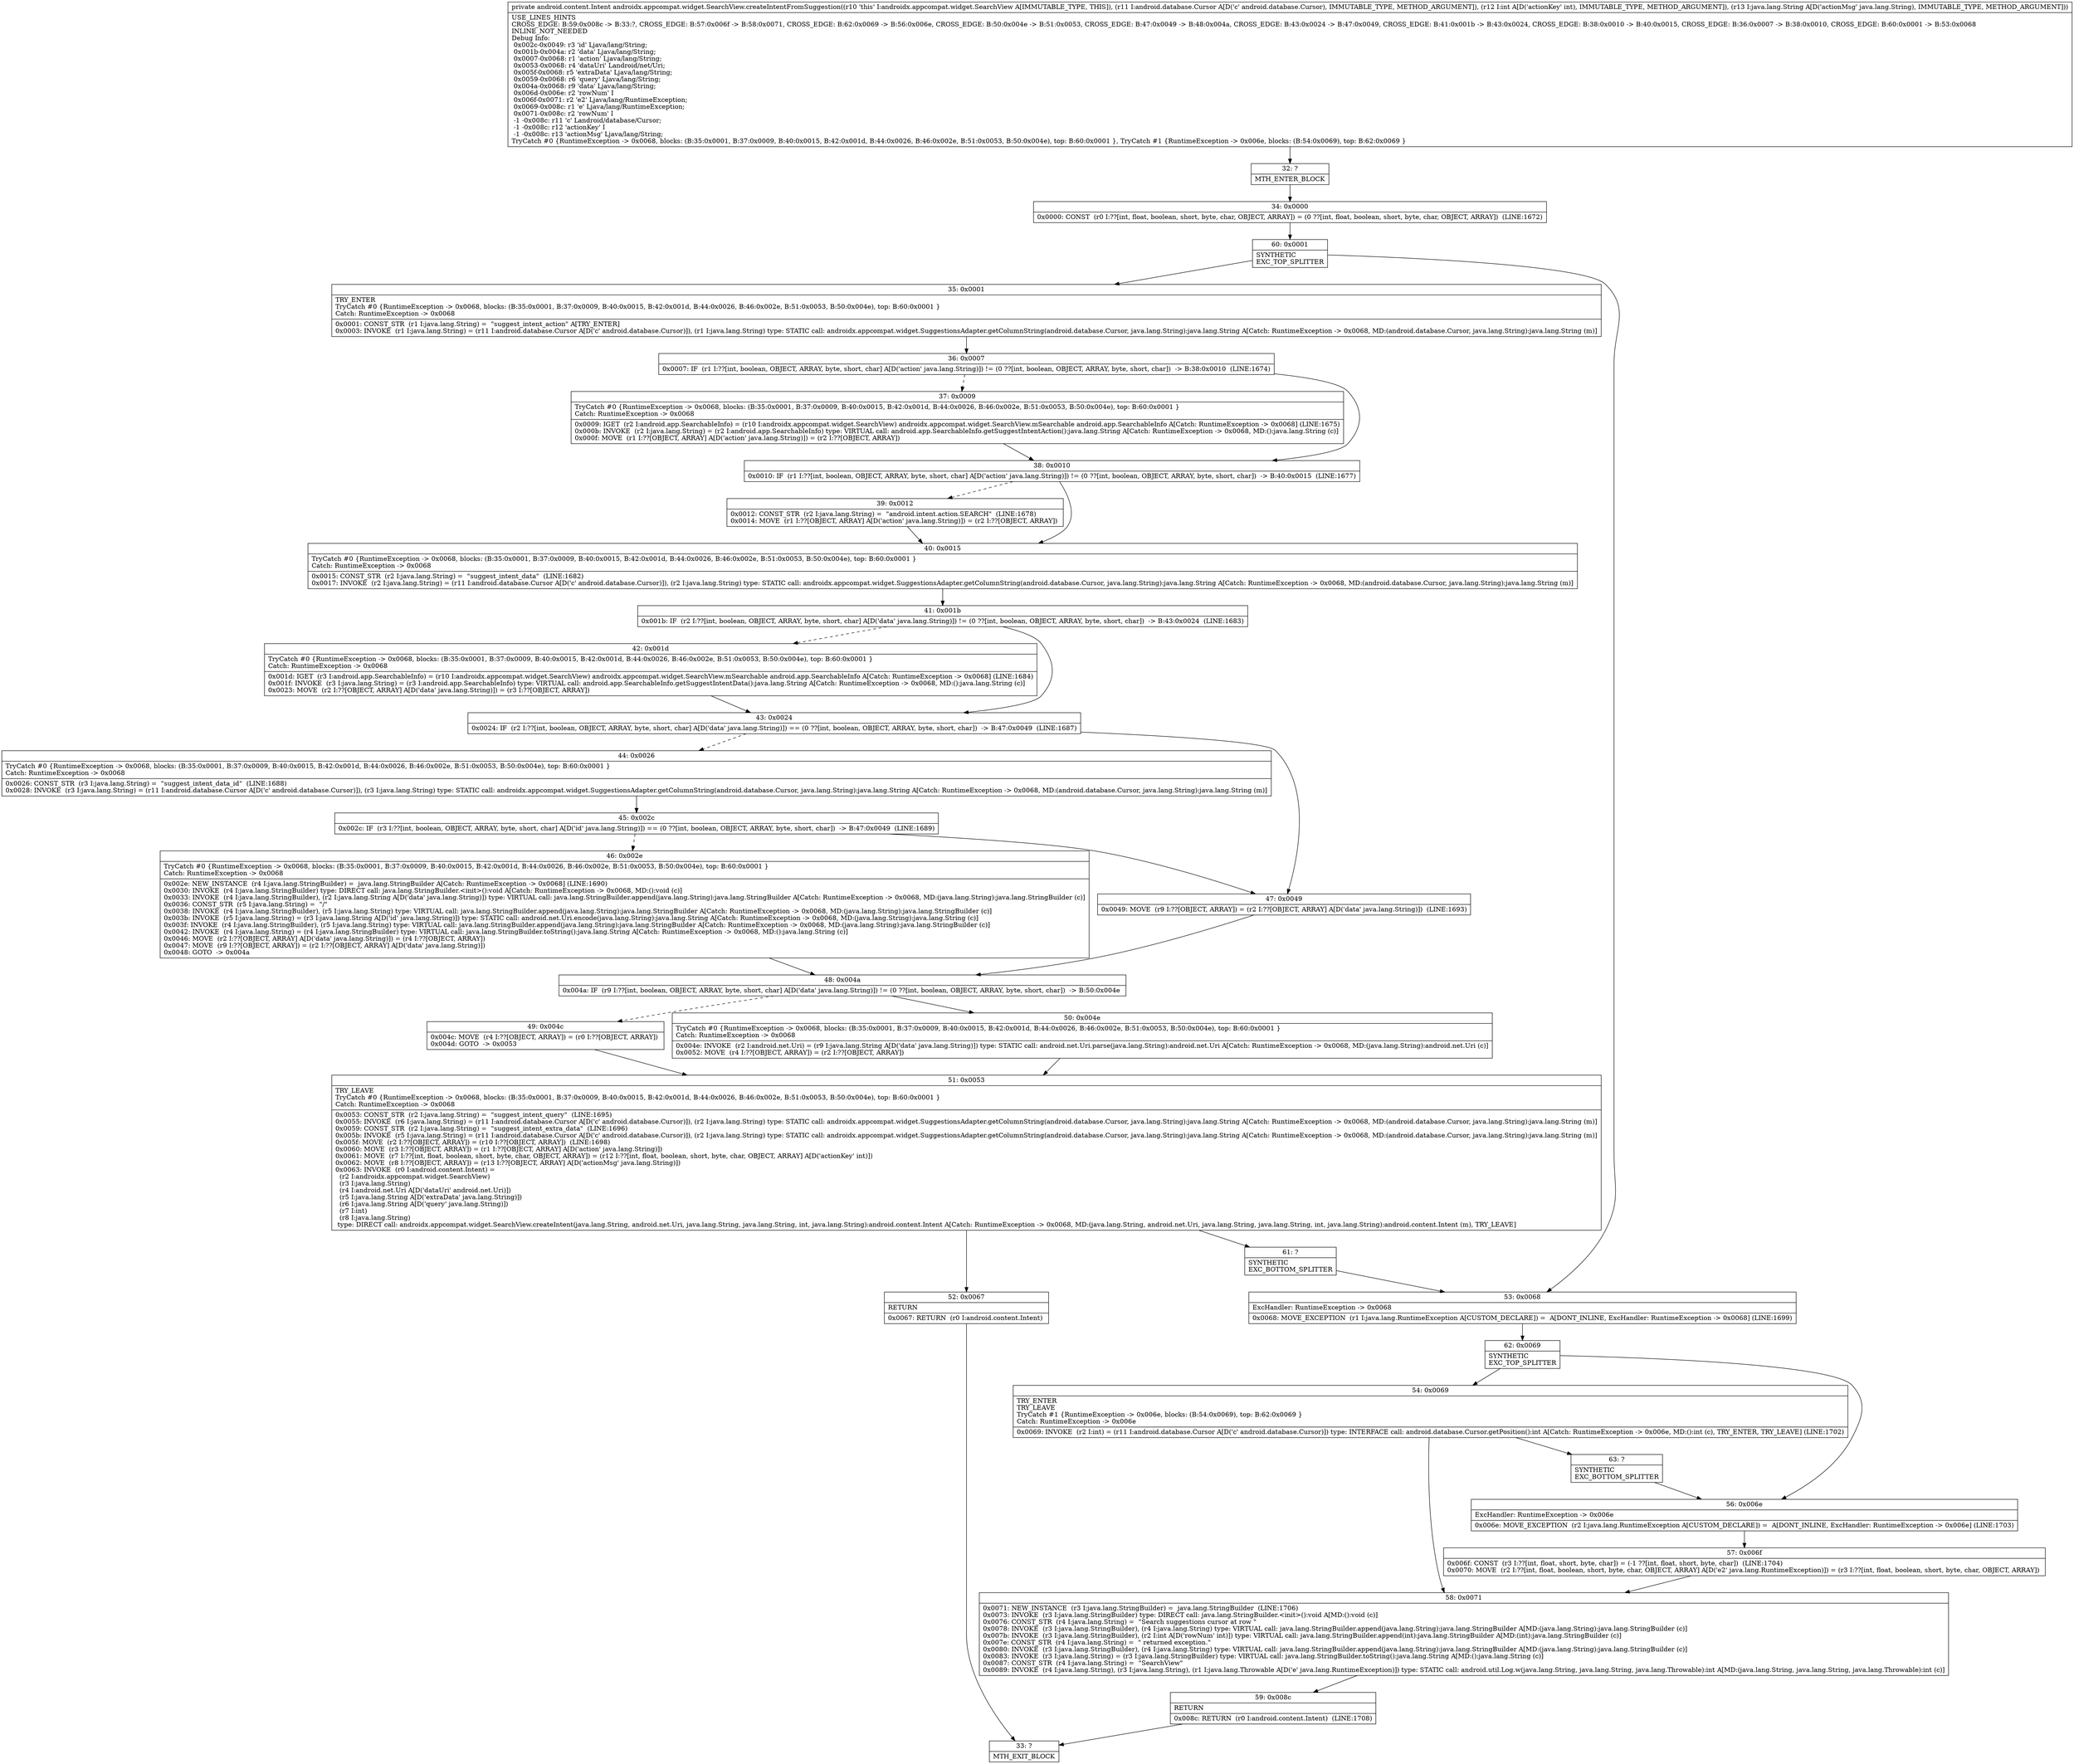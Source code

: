 digraph "CFG forandroidx.appcompat.widget.SearchView.createIntentFromSuggestion(Landroid\/database\/Cursor;ILjava\/lang\/String;)Landroid\/content\/Intent;" {
Node_32 [shape=record,label="{32\:\ ?|MTH_ENTER_BLOCK\l}"];
Node_34 [shape=record,label="{34\:\ 0x0000|0x0000: CONST  (r0 I:??[int, float, boolean, short, byte, char, OBJECT, ARRAY]) = (0 ??[int, float, boolean, short, byte, char, OBJECT, ARRAY])  (LINE:1672)\l}"];
Node_60 [shape=record,label="{60\:\ 0x0001|SYNTHETIC\lEXC_TOP_SPLITTER\l}"];
Node_35 [shape=record,label="{35\:\ 0x0001|TRY_ENTER\lTryCatch #0 \{RuntimeException \-\> 0x0068, blocks: (B:35:0x0001, B:37:0x0009, B:40:0x0015, B:42:0x001d, B:44:0x0026, B:46:0x002e, B:51:0x0053, B:50:0x004e), top: B:60:0x0001 \}\lCatch: RuntimeException \-\> 0x0068\l|0x0001: CONST_STR  (r1 I:java.lang.String) =  \"suggest_intent_action\" A[TRY_ENTER]\l0x0003: INVOKE  (r1 I:java.lang.String) = (r11 I:android.database.Cursor A[D('c' android.database.Cursor)]), (r1 I:java.lang.String) type: STATIC call: androidx.appcompat.widget.SuggestionsAdapter.getColumnString(android.database.Cursor, java.lang.String):java.lang.String A[Catch: RuntimeException \-\> 0x0068, MD:(android.database.Cursor, java.lang.String):java.lang.String (m)]\l}"];
Node_36 [shape=record,label="{36\:\ 0x0007|0x0007: IF  (r1 I:??[int, boolean, OBJECT, ARRAY, byte, short, char] A[D('action' java.lang.String)]) != (0 ??[int, boolean, OBJECT, ARRAY, byte, short, char])  \-\> B:38:0x0010  (LINE:1674)\l}"];
Node_37 [shape=record,label="{37\:\ 0x0009|TryCatch #0 \{RuntimeException \-\> 0x0068, blocks: (B:35:0x0001, B:37:0x0009, B:40:0x0015, B:42:0x001d, B:44:0x0026, B:46:0x002e, B:51:0x0053, B:50:0x004e), top: B:60:0x0001 \}\lCatch: RuntimeException \-\> 0x0068\l|0x0009: IGET  (r2 I:android.app.SearchableInfo) = (r10 I:androidx.appcompat.widget.SearchView) androidx.appcompat.widget.SearchView.mSearchable android.app.SearchableInfo A[Catch: RuntimeException \-\> 0x0068] (LINE:1675)\l0x000b: INVOKE  (r2 I:java.lang.String) = (r2 I:android.app.SearchableInfo) type: VIRTUAL call: android.app.SearchableInfo.getSuggestIntentAction():java.lang.String A[Catch: RuntimeException \-\> 0x0068, MD:():java.lang.String (c)]\l0x000f: MOVE  (r1 I:??[OBJECT, ARRAY] A[D('action' java.lang.String)]) = (r2 I:??[OBJECT, ARRAY]) \l}"];
Node_38 [shape=record,label="{38\:\ 0x0010|0x0010: IF  (r1 I:??[int, boolean, OBJECT, ARRAY, byte, short, char] A[D('action' java.lang.String)]) != (0 ??[int, boolean, OBJECT, ARRAY, byte, short, char])  \-\> B:40:0x0015  (LINE:1677)\l}"];
Node_39 [shape=record,label="{39\:\ 0x0012|0x0012: CONST_STR  (r2 I:java.lang.String) =  \"android.intent.action.SEARCH\"  (LINE:1678)\l0x0014: MOVE  (r1 I:??[OBJECT, ARRAY] A[D('action' java.lang.String)]) = (r2 I:??[OBJECT, ARRAY]) \l}"];
Node_40 [shape=record,label="{40\:\ 0x0015|TryCatch #0 \{RuntimeException \-\> 0x0068, blocks: (B:35:0x0001, B:37:0x0009, B:40:0x0015, B:42:0x001d, B:44:0x0026, B:46:0x002e, B:51:0x0053, B:50:0x004e), top: B:60:0x0001 \}\lCatch: RuntimeException \-\> 0x0068\l|0x0015: CONST_STR  (r2 I:java.lang.String) =  \"suggest_intent_data\"  (LINE:1682)\l0x0017: INVOKE  (r2 I:java.lang.String) = (r11 I:android.database.Cursor A[D('c' android.database.Cursor)]), (r2 I:java.lang.String) type: STATIC call: androidx.appcompat.widget.SuggestionsAdapter.getColumnString(android.database.Cursor, java.lang.String):java.lang.String A[Catch: RuntimeException \-\> 0x0068, MD:(android.database.Cursor, java.lang.String):java.lang.String (m)]\l}"];
Node_41 [shape=record,label="{41\:\ 0x001b|0x001b: IF  (r2 I:??[int, boolean, OBJECT, ARRAY, byte, short, char] A[D('data' java.lang.String)]) != (0 ??[int, boolean, OBJECT, ARRAY, byte, short, char])  \-\> B:43:0x0024  (LINE:1683)\l}"];
Node_42 [shape=record,label="{42\:\ 0x001d|TryCatch #0 \{RuntimeException \-\> 0x0068, blocks: (B:35:0x0001, B:37:0x0009, B:40:0x0015, B:42:0x001d, B:44:0x0026, B:46:0x002e, B:51:0x0053, B:50:0x004e), top: B:60:0x0001 \}\lCatch: RuntimeException \-\> 0x0068\l|0x001d: IGET  (r3 I:android.app.SearchableInfo) = (r10 I:androidx.appcompat.widget.SearchView) androidx.appcompat.widget.SearchView.mSearchable android.app.SearchableInfo A[Catch: RuntimeException \-\> 0x0068] (LINE:1684)\l0x001f: INVOKE  (r3 I:java.lang.String) = (r3 I:android.app.SearchableInfo) type: VIRTUAL call: android.app.SearchableInfo.getSuggestIntentData():java.lang.String A[Catch: RuntimeException \-\> 0x0068, MD:():java.lang.String (c)]\l0x0023: MOVE  (r2 I:??[OBJECT, ARRAY] A[D('data' java.lang.String)]) = (r3 I:??[OBJECT, ARRAY]) \l}"];
Node_43 [shape=record,label="{43\:\ 0x0024|0x0024: IF  (r2 I:??[int, boolean, OBJECT, ARRAY, byte, short, char] A[D('data' java.lang.String)]) == (0 ??[int, boolean, OBJECT, ARRAY, byte, short, char])  \-\> B:47:0x0049  (LINE:1687)\l}"];
Node_44 [shape=record,label="{44\:\ 0x0026|TryCatch #0 \{RuntimeException \-\> 0x0068, blocks: (B:35:0x0001, B:37:0x0009, B:40:0x0015, B:42:0x001d, B:44:0x0026, B:46:0x002e, B:51:0x0053, B:50:0x004e), top: B:60:0x0001 \}\lCatch: RuntimeException \-\> 0x0068\l|0x0026: CONST_STR  (r3 I:java.lang.String) =  \"suggest_intent_data_id\"  (LINE:1688)\l0x0028: INVOKE  (r3 I:java.lang.String) = (r11 I:android.database.Cursor A[D('c' android.database.Cursor)]), (r3 I:java.lang.String) type: STATIC call: androidx.appcompat.widget.SuggestionsAdapter.getColumnString(android.database.Cursor, java.lang.String):java.lang.String A[Catch: RuntimeException \-\> 0x0068, MD:(android.database.Cursor, java.lang.String):java.lang.String (m)]\l}"];
Node_45 [shape=record,label="{45\:\ 0x002c|0x002c: IF  (r3 I:??[int, boolean, OBJECT, ARRAY, byte, short, char] A[D('id' java.lang.String)]) == (0 ??[int, boolean, OBJECT, ARRAY, byte, short, char])  \-\> B:47:0x0049  (LINE:1689)\l}"];
Node_46 [shape=record,label="{46\:\ 0x002e|TryCatch #0 \{RuntimeException \-\> 0x0068, blocks: (B:35:0x0001, B:37:0x0009, B:40:0x0015, B:42:0x001d, B:44:0x0026, B:46:0x002e, B:51:0x0053, B:50:0x004e), top: B:60:0x0001 \}\lCatch: RuntimeException \-\> 0x0068\l|0x002e: NEW_INSTANCE  (r4 I:java.lang.StringBuilder) =  java.lang.StringBuilder A[Catch: RuntimeException \-\> 0x0068] (LINE:1690)\l0x0030: INVOKE  (r4 I:java.lang.StringBuilder) type: DIRECT call: java.lang.StringBuilder.\<init\>():void A[Catch: RuntimeException \-\> 0x0068, MD:():void (c)]\l0x0033: INVOKE  (r4 I:java.lang.StringBuilder), (r2 I:java.lang.String A[D('data' java.lang.String)]) type: VIRTUAL call: java.lang.StringBuilder.append(java.lang.String):java.lang.StringBuilder A[Catch: RuntimeException \-\> 0x0068, MD:(java.lang.String):java.lang.StringBuilder (c)]\l0x0036: CONST_STR  (r5 I:java.lang.String) =  \"\/\" \l0x0038: INVOKE  (r4 I:java.lang.StringBuilder), (r5 I:java.lang.String) type: VIRTUAL call: java.lang.StringBuilder.append(java.lang.String):java.lang.StringBuilder A[Catch: RuntimeException \-\> 0x0068, MD:(java.lang.String):java.lang.StringBuilder (c)]\l0x003b: INVOKE  (r5 I:java.lang.String) = (r3 I:java.lang.String A[D('id' java.lang.String)]) type: STATIC call: android.net.Uri.encode(java.lang.String):java.lang.String A[Catch: RuntimeException \-\> 0x0068, MD:(java.lang.String):java.lang.String (c)]\l0x003f: INVOKE  (r4 I:java.lang.StringBuilder), (r5 I:java.lang.String) type: VIRTUAL call: java.lang.StringBuilder.append(java.lang.String):java.lang.StringBuilder A[Catch: RuntimeException \-\> 0x0068, MD:(java.lang.String):java.lang.StringBuilder (c)]\l0x0042: INVOKE  (r4 I:java.lang.String) = (r4 I:java.lang.StringBuilder) type: VIRTUAL call: java.lang.StringBuilder.toString():java.lang.String A[Catch: RuntimeException \-\> 0x0068, MD:():java.lang.String (c)]\l0x0046: MOVE  (r2 I:??[OBJECT, ARRAY] A[D('data' java.lang.String)]) = (r4 I:??[OBJECT, ARRAY]) \l0x0047: MOVE  (r9 I:??[OBJECT, ARRAY]) = (r2 I:??[OBJECT, ARRAY] A[D('data' java.lang.String)]) \l0x0048: GOTO  \-\> 0x004a \l}"];
Node_48 [shape=record,label="{48\:\ 0x004a|0x004a: IF  (r9 I:??[int, boolean, OBJECT, ARRAY, byte, short, char] A[D('data' java.lang.String)]) != (0 ??[int, boolean, OBJECT, ARRAY, byte, short, char])  \-\> B:50:0x004e \l}"];
Node_49 [shape=record,label="{49\:\ 0x004c|0x004c: MOVE  (r4 I:??[OBJECT, ARRAY]) = (r0 I:??[OBJECT, ARRAY]) \l0x004d: GOTO  \-\> 0x0053 \l}"];
Node_51 [shape=record,label="{51\:\ 0x0053|TRY_LEAVE\lTryCatch #0 \{RuntimeException \-\> 0x0068, blocks: (B:35:0x0001, B:37:0x0009, B:40:0x0015, B:42:0x001d, B:44:0x0026, B:46:0x002e, B:51:0x0053, B:50:0x004e), top: B:60:0x0001 \}\lCatch: RuntimeException \-\> 0x0068\l|0x0053: CONST_STR  (r2 I:java.lang.String) =  \"suggest_intent_query\"  (LINE:1695)\l0x0055: INVOKE  (r6 I:java.lang.String) = (r11 I:android.database.Cursor A[D('c' android.database.Cursor)]), (r2 I:java.lang.String) type: STATIC call: androidx.appcompat.widget.SuggestionsAdapter.getColumnString(android.database.Cursor, java.lang.String):java.lang.String A[Catch: RuntimeException \-\> 0x0068, MD:(android.database.Cursor, java.lang.String):java.lang.String (m)]\l0x0059: CONST_STR  (r2 I:java.lang.String) =  \"suggest_intent_extra_data\"  (LINE:1696)\l0x005b: INVOKE  (r5 I:java.lang.String) = (r11 I:android.database.Cursor A[D('c' android.database.Cursor)]), (r2 I:java.lang.String) type: STATIC call: androidx.appcompat.widget.SuggestionsAdapter.getColumnString(android.database.Cursor, java.lang.String):java.lang.String A[Catch: RuntimeException \-\> 0x0068, MD:(android.database.Cursor, java.lang.String):java.lang.String (m)]\l0x005f: MOVE  (r2 I:??[OBJECT, ARRAY]) = (r10 I:??[OBJECT, ARRAY])  (LINE:1698)\l0x0060: MOVE  (r3 I:??[OBJECT, ARRAY]) = (r1 I:??[OBJECT, ARRAY] A[D('action' java.lang.String)]) \l0x0061: MOVE  (r7 I:??[int, float, boolean, short, byte, char, OBJECT, ARRAY]) = (r12 I:??[int, float, boolean, short, byte, char, OBJECT, ARRAY] A[D('actionKey' int)]) \l0x0062: MOVE  (r8 I:??[OBJECT, ARRAY]) = (r13 I:??[OBJECT, ARRAY] A[D('actionMsg' java.lang.String)]) \l0x0063: INVOKE  (r0 I:android.content.Intent) = \l  (r2 I:androidx.appcompat.widget.SearchView)\l  (r3 I:java.lang.String)\l  (r4 I:android.net.Uri A[D('dataUri' android.net.Uri)])\l  (r5 I:java.lang.String A[D('extraData' java.lang.String)])\l  (r6 I:java.lang.String A[D('query' java.lang.String)])\l  (r7 I:int)\l  (r8 I:java.lang.String)\l type: DIRECT call: androidx.appcompat.widget.SearchView.createIntent(java.lang.String, android.net.Uri, java.lang.String, java.lang.String, int, java.lang.String):android.content.Intent A[Catch: RuntimeException \-\> 0x0068, MD:(java.lang.String, android.net.Uri, java.lang.String, java.lang.String, int, java.lang.String):android.content.Intent (m), TRY_LEAVE]\l}"];
Node_52 [shape=record,label="{52\:\ 0x0067|RETURN\l|0x0067: RETURN  (r0 I:android.content.Intent) \l}"];
Node_33 [shape=record,label="{33\:\ ?|MTH_EXIT_BLOCK\l}"];
Node_61 [shape=record,label="{61\:\ ?|SYNTHETIC\lEXC_BOTTOM_SPLITTER\l}"];
Node_50 [shape=record,label="{50\:\ 0x004e|TryCatch #0 \{RuntimeException \-\> 0x0068, blocks: (B:35:0x0001, B:37:0x0009, B:40:0x0015, B:42:0x001d, B:44:0x0026, B:46:0x002e, B:51:0x0053, B:50:0x004e), top: B:60:0x0001 \}\lCatch: RuntimeException \-\> 0x0068\l|0x004e: INVOKE  (r2 I:android.net.Uri) = (r9 I:java.lang.String A[D('data' java.lang.String)]) type: STATIC call: android.net.Uri.parse(java.lang.String):android.net.Uri A[Catch: RuntimeException \-\> 0x0068, MD:(java.lang.String):android.net.Uri (c)]\l0x0052: MOVE  (r4 I:??[OBJECT, ARRAY]) = (r2 I:??[OBJECT, ARRAY]) \l}"];
Node_47 [shape=record,label="{47\:\ 0x0049|0x0049: MOVE  (r9 I:??[OBJECT, ARRAY]) = (r2 I:??[OBJECT, ARRAY] A[D('data' java.lang.String)])  (LINE:1693)\l}"];
Node_53 [shape=record,label="{53\:\ 0x0068|ExcHandler: RuntimeException \-\> 0x0068\l|0x0068: MOVE_EXCEPTION  (r1 I:java.lang.RuntimeException A[CUSTOM_DECLARE]) =  A[DONT_INLINE, ExcHandler: RuntimeException \-\> 0x0068] (LINE:1699)\l}"];
Node_62 [shape=record,label="{62\:\ 0x0069|SYNTHETIC\lEXC_TOP_SPLITTER\l}"];
Node_54 [shape=record,label="{54\:\ 0x0069|TRY_ENTER\lTRY_LEAVE\lTryCatch #1 \{RuntimeException \-\> 0x006e, blocks: (B:54:0x0069), top: B:62:0x0069 \}\lCatch: RuntimeException \-\> 0x006e\l|0x0069: INVOKE  (r2 I:int) = (r11 I:android.database.Cursor A[D('c' android.database.Cursor)]) type: INTERFACE call: android.database.Cursor.getPosition():int A[Catch: RuntimeException \-\> 0x006e, MD:():int (c), TRY_ENTER, TRY_LEAVE] (LINE:1702)\l}"];
Node_58 [shape=record,label="{58\:\ 0x0071|0x0071: NEW_INSTANCE  (r3 I:java.lang.StringBuilder) =  java.lang.StringBuilder  (LINE:1706)\l0x0073: INVOKE  (r3 I:java.lang.StringBuilder) type: DIRECT call: java.lang.StringBuilder.\<init\>():void A[MD:():void (c)]\l0x0076: CONST_STR  (r4 I:java.lang.String) =  \"Search suggestions cursor at row \" \l0x0078: INVOKE  (r3 I:java.lang.StringBuilder), (r4 I:java.lang.String) type: VIRTUAL call: java.lang.StringBuilder.append(java.lang.String):java.lang.StringBuilder A[MD:(java.lang.String):java.lang.StringBuilder (c)]\l0x007b: INVOKE  (r3 I:java.lang.StringBuilder), (r2 I:int A[D('rowNum' int)]) type: VIRTUAL call: java.lang.StringBuilder.append(int):java.lang.StringBuilder A[MD:(int):java.lang.StringBuilder (c)]\l0x007e: CONST_STR  (r4 I:java.lang.String) =  \" returned exception.\" \l0x0080: INVOKE  (r3 I:java.lang.StringBuilder), (r4 I:java.lang.String) type: VIRTUAL call: java.lang.StringBuilder.append(java.lang.String):java.lang.StringBuilder A[MD:(java.lang.String):java.lang.StringBuilder (c)]\l0x0083: INVOKE  (r3 I:java.lang.String) = (r3 I:java.lang.StringBuilder) type: VIRTUAL call: java.lang.StringBuilder.toString():java.lang.String A[MD:():java.lang.String (c)]\l0x0087: CONST_STR  (r4 I:java.lang.String) =  \"SearchView\" \l0x0089: INVOKE  (r4 I:java.lang.String), (r3 I:java.lang.String), (r1 I:java.lang.Throwable A[D('e' java.lang.RuntimeException)]) type: STATIC call: android.util.Log.w(java.lang.String, java.lang.String, java.lang.Throwable):int A[MD:(java.lang.String, java.lang.String, java.lang.Throwable):int (c)]\l}"];
Node_59 [shape=record,label="{59\:\ 0x008c|RETURN\l|0x008c: RETURN  (r0 I:android.content.Intent)  (LINE:1708)\l}"];
Node_63 [shape=record,label="{63\:\ ?|SYNTHETIC\lEXC_BOTTOM_SPLITTER\l}"];
Node_56 [shape=record,label="{56\:\ 0x006e|ExcHandler: RuntimeException \-\> 0x006e\l|0x006e: MOVE_EXCEPTION  (r2 I:java.lang.RuntimeException A[CUSTOM_DECLARE]) =  A[DONT_INLINE, ExcHandler: RuntimeException \-\> 0x006e] (LINE:1703)\l}"];
Node_57 [shape=record,label="{57\:\ 0x006f|0x006f: CONST  (r3 I:??[int, float, short, byte, char]) = (\-1 ??[int, float, short, byte, char])  (LINE:1704)\l0x0070: MOVE  (r2 I:??[int, float, boolean, short, byte, char, OBJECT, ARRAY] A[D('e2' java.lang.RuntimeException)]) = (r3 I:??[int, float, boolean, short, byte, char, OBJECT, ARRAY]) \l}"];
MethodNode[shape=record,label="{private android.content.Intent androidx.appcompat.widget.SearchView.createIntentFromSuggestion((r10 'this' I:androidx.appcompat.widget.SearchView A[IMMUTABLE_TYPE, THIS]), (r11 I:android.database.Cursor A[D('c' android.database.Cursor), IMMUTABLE_TYPE, METHOD_ARGUMENT]), (r12 I:int A[D('actionKey' int), IMMUTABLE_TYPE, METHOD_ARGUMENT]), (r13 I:java.lang.String A[D('actionMsg' java.lang.String), IMMUTABLE_TYPE, METHOD_ARGUMENT]))  | USE_LINES_HINTS\lCROSS_EDGE: B:59:0x008c \-\> B:33:?, CROSS_EDGE: B:57:0x006f \-\> B:58:0x0071, CROSS_EDGE: B:62:0x0069 \-\> B:56:0x006e, CROSS_EDGE: B:50:0x004e \-\> B:51:0x0053, CROSS_EDGE: B:47:0x0049 \-\> B:48:0x004a, CROSS_EDGE: B:43:0x0024 \-\> B:47:0x0049, CROSS_EDGE: B:41:0x001b \-\> B:43:0x0024, CROSS_EDGE: B:38:0x0010 \-\> B:40:0x0015, CROSS_EDGE: B:36:0x0007 \-\> B:38:0x0010, CROSS_EDGE: B:60:0x0001 \-\> B:53:0x0068\lINLINE_NOT_NEEDED\lDebug Info:\l  0x002c\-0x0049: r3 'id' Ljava\/lang\/String;\l  0x001b\-0x004a: r2 'data' Ljava\/lang\/String;\l  0x0007\-0x0068: r1 'action' Ljava\/lang\/String;\l  0x0053\-0x0068: r4 'dataUri' Landroid\/net\/Uri;\l  0x005f\-0x0068: r5 'extraData' Ljava\/lang\/String;\l  0x0059\-0x0068: r6 'query' Ljava\/lang\/String;\l  0x004a\-0x0068: r9 'data' Ljava\/lang\/String;\l  0x006d\-0x006e: r2 'rowNum' I\l  0x006f\-0x0071: r2 'e2' Ljava\/lang\/RuntimeException;\l  0x0069\-0x008c: r1 'e' Ljava\/lang\/RuntimeException;\l  0x0071\-0x008c: r2 'rowNum' I\l  \-1 \-0x008c: r11 'c' Landroid\/database\/Cursor;\l  \-1 \-0x008c: r12 'actionKey' I\l  \-1 \-0x008c: r13 'actionMsg' Ljava\/lang\/String;\lTryCatch #0 \{RuntimeException \-\> 0x0068, blocks: (B:35:0x0001, B:37:0x0009, B:40:0x0015, B:42:0x001d, B:44:0x0026, B:46:0x002e, B:51:0x0053, B:50:0x004e), top: B:60:0x0001 \}, TryCatch #1 \{RuntimeException \-\> 0x006e, blocks: (B:54:0x0069), top: B:62:0x0069 \}\l}"];
MethodNode -> Node_32;Node_32 -> Node_34;
Node_34 -> Node_60;
Node_60 -> Node_35;
Node_60 -> Node_53;
Node_35 -> Node_36;
Node_36 -> Node_37[style=dashed];
Node_36 -> Node_38;
Node_37 -> Node_38;
Node_38 -> Node_39[style=dashed];
Node_38 -> Node_40;
Node_39 -> Node_40;
Node_40 -> Node_41;
Node_41 -> Node_42[style=dashed];
Node_41 -> Node_43;
Node_42 -> Node_43;
Node_43 -> Node_44[style=dashed];
Node_43 -> Node_47;
Node_44 -> Node_45;
Node_45 -> Node_46[style=dashed];
Node_45 -> Node_47;
Node_46 -> Node_48;
Node_48 -> Node_49[style=dashed];
Node_48 -> Node_50;
Node_49 -> Node_51;
Node_51 -> Node_52;
Node_51 -> Node_61;
Node_52 -> Node_33;
Node_61 -> Node_53;
Node_50 -> Node_51;
Node_47 -> Node_48;
Node_53 -> Node_62;
Node_62 -> Node_54;
Node_62 -> Node_56;
Node_54 -> Node_58;
Node_54 -> Node_63;
Node_58 -> Node_59;
Node_59 -> Node_33;
Node_63 -> Node_56;
Node_56 -> Node_57;
Node_57 -> Node_58;
}

